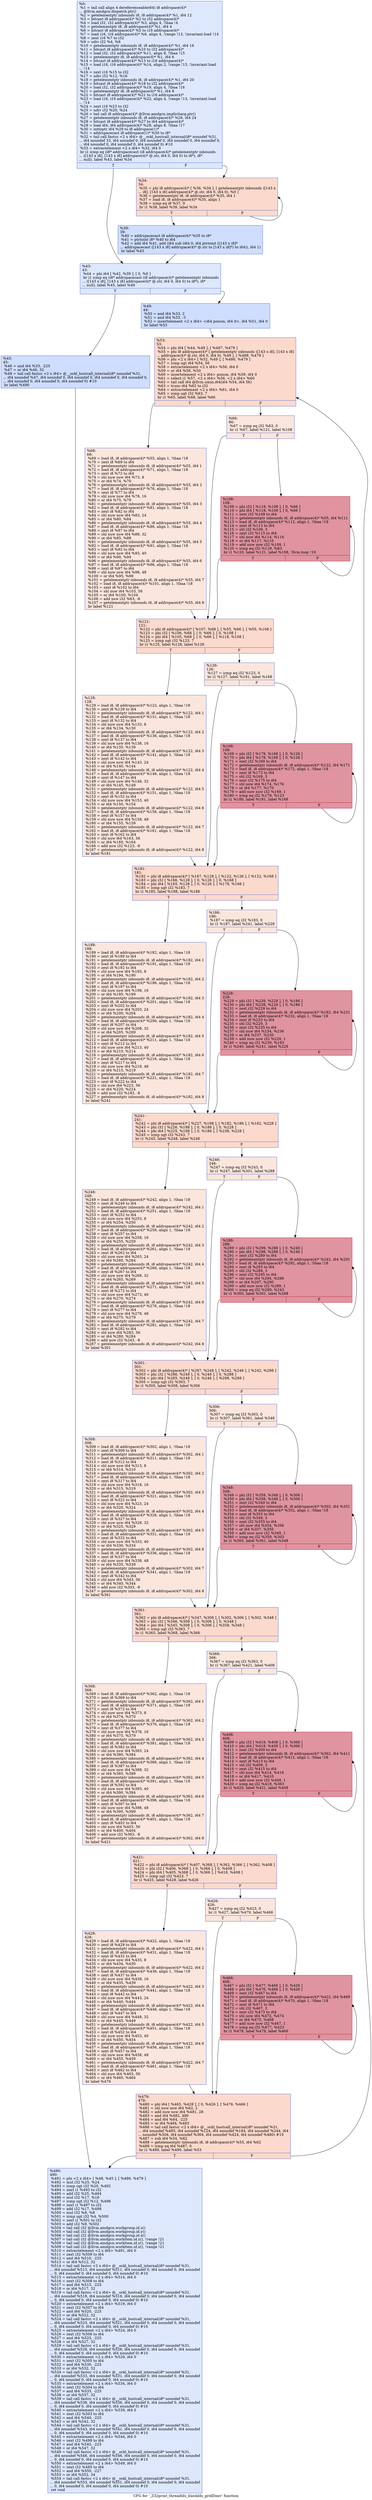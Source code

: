 digraph "CFG for '_Z32print_threadIds_blockIds_gridDimv' function" {
	label="CFG for '_Z32print_threadIds_blockIds_gridDimv' function";

	Node0x4cd8180 [shape=record,color="#3d50c3ff", style=filled, fillcolor="#b2ccfb70",label="{%0:\l  %1 = tail call align 4 dereferenceable(64) i8 addrspace(4)*\l... @llvm.amdgcn.dispatch.ptr()\l  %2 = getelementptr inbounds i8, i8 addrspace(4)* %1, i64 12\l  %3 = bitcast i8 addrspace(4)* %2 to i32 addrspace(4)*\l  %4 = load i32, i32 addrspace(4)* %3, align 4, !tbaa !4\l  %5 = getelementptr i8, i8 addrspace(4)* %1, i64 4\l  %6 = bitcast i8 addrspace(4)* %5 to i16 addrspace(4)*\l  %7 = load i16, i16 addrspace(4)* %6, align 4, !range !13, !invariant.load !14\l  %8 = zext i16 %7 to i32\l  %9 = udiv i32 %4, %8\l  %10 = getelementptr inbounds i8, i8 addrspace(4)* %1, i64 16\l  %11 = bitcast i8 addrspace(4)* %10 to i32 addrspace(4)*\l  %12 = load i32, i32 addrspace(4)* %11, align 8, !tbaa !15\l  %13 = getelementptr i8, i8 addrspace(4)* %1, i64 6\l  %14 = bitcast i8 addrspace(4)* %13 to i16 addrspace(4)*\l  %15 = load i16, i16 addrspace(4)* %14, align 2, !range !13, !invariant.load\l... !14\l  %16 = zext i16 %15 to i32\l  %17 = udiv i32 %12, %16\l  %18 = getelementptr inbounds i8, i8 addrspace(4)* %1, i64 20\l  %19 = bitcast i8 addrspace(4)* %18 to i32 addrspace(4)*\l  %20 = load i32, i32 addrspace(4)* %19, align 4, !tbaa !16\l  %21 = getelementptr i8, i8 addrspace(4)* %1, i64 8\l  %22 = bitcast i8 addrspace(4)* %21 to i16 addrspace(4)*\l  %23 = load i16, i16 addrspace(4)* %22, align 4, !range !13, !invariant.load\l... !14\l  %24 = zext i16 %23 to i32\l  %25 = udiv i32 %20, %24\l  %26 = tail call i8 addrspace(4)* @llvm.amdgcn.implicitarg.ptr()\l  %27 = getelementptr inbounds i8, i8 addrspace(4)* %26, i64 24\l  %28 = bitcast i8 addrspace(4)* %27 to i64 addrspace(4)*\l  %29 = load i64, i64 addrspace(4)* %28, align 8, !tbaa !17\l  %30 = inttoptr i64 %29 to i8 addrspace(1)*\l  %31 = addrspacecast i8 addrspace(1)* %30 to i8*\l  %32 = tail call fastcc \<2 x i64\> @__ockl_hostcall_internal(i8* noundef %31,\l... i64 noundef 33, i64 noundef 0, i64 noundef 0, i64 noundef 0, i64 noundef 0,\l... i64 noundef 0, i64 noundef 0, i64 noundef 0) #10\l  %33 = extractelement \<2 x i64\> %32, i64 0\l  br i1 icmp eq (i8* addrspacecast (i8 addrspace(4)* getelementptr inbounds\l... ([143 x i8], [143 x i8] addrspace(4)* @.str, i64 0, i64 0) to i8*), i8*\l... null), label %43, label %34\l|{<s0>T|<s1>F}}"];
	Node0x4cd8180:s0 -> Node0x4cdc440;
	Node0x4cd8180:s1 -> Node0x4cdcf20;
	Node0x4cdcf20 [shape=record,color="#3d50c3ff", style=filled, fillcolor="#f7ac8e70",label="{%34:\l34:                                               \l  %35 = phi i8 addrspace(4)* [ %36, %34 ], [ getelementptr inbounds ([143 x\l... i8], [143 x i8] addrspace(4)* @.str, i64 0, i64 0), %0 ]\l  %36 = getelementptr i8, i8 addrspace(4)* %35, i64 1\l  %37 = load i8, i8 addrspace(4)* %35, align 1\l  %38 = icmp eq i8 %37, 0\l  br i1 %38, label %39, label %34\l|{<s0>T|<s1>F}}"];
	Node0x4cdcf20:s0 -> Node0x4cdd330;
	Node0x4cdcf20:s1 -> Node0x4cdcf20;
	Node0x4cdd330 [shape=record,color="#3d50c3ff", style=filled, fillcolor="#93b5fe70",label="{%39:\l39:                                               \l  %40 = addrspacecast i8 addrspace(4)* %35 to i8*\l  %41 = ptrtoint i8* %40 to i64\l  %42 = add i64 %41, add (i64 sub (i64 0, i64 ptrtoint ([143 x i8]*\l... addrspacecast ([143 x i8] addrspace(4)* @.str to [143 x i8]*) to i64)), i64 1)\l  br label %43\l}"];
	Node0x4cdd330 -> Node0x4cdc440;
	Node0x4cdc440 [shape=record,color="#3d50c3ff", style=filled, fillcolor="#b2ccfb70",label="{%43:\l43:                                               \l  %44 = phi i64 [ %42, %39 ], [ 0, %0 ]\l  br i1 icmp eq (i8* addrspacecast (i8 addrspace(4)* getelementptr inbounds\l... ([143 x i8], [143 x i8] addrspace(4)* @.str, i64 0, i64 0) to i8*), i8*\l... null), label %45, label %49\l|{<s0>T|<s1>F}}"];
	Node0x4cdc440:s0 -> Node0x4cdd7a0;
	Node0x4cdc440:s1 -> Node0x4cdd830;
	Node0x4cdd7a0 [shape=record,color="#3d50c3ff", style=filled, fillcolor="#93b5fe70",label="{%45:\l45:                                               \l  %46 = and i64 %33, -225\l  %47 = or i64 %46, 32\l  %48 = tail call fastcc \<2 x i64\> @__ockl_hostcall_internal(i8* noundef %31,\l... i64 noundef %47, i64 noundef 0, i64 noundef 0, i64 noundef 0, i64 noundef 0,\l... i64 noundef 0, i64 noundef 0, i64 noundef 0) #10\l  br label %490\l}"];
	Node0x4cdd7a0 -> Node0x4cddac0;
	Node0x4cdd830 [shape=record,color="#3d50c3ff", style=filled, fillcolor="#93b5fe70",label="{%49:\l49:                                               \l  %50 = and i64 %33, 2\l  %51 = and i64 %33, -3\l  %52 = insertelement \<2 x i64\> \<i64 poison, i64 0\>, i64 %51, i64 0\l  br label %53\l}"];
	Node0x4cdd830 -> Node0x4cde660;
	Node0x4cde660 [shape=record,color="#3d50c3ff", style=filled, fillcolor="#f7ac8e70",label="{%53:\l53:                                               \l  %54 = phi i64 [ %44, %49 ], [ %487, %479 ]\l  %55 = phi i8 addrspace(4)* [ getelementptr inbounds ([143 x i8], [143 x i8]\l... addrspace(4)* @.str, i64 0, i64 0), %49 ], [ %488, %479 ]\l  %56 = phi \<2 x i64\> [ %52, %49 ], [ %486, %479 ]\l  %57 = icmp ugt i64 %54, 56\l  %58 = extractelement \<2 x i64\> %56, i64 0\l  %59 = or i64 %58, %50\l  %60 = insertelement \<2 x i64\> poison, i64 %59, i64 0\l  %61 = select i1 %57, \<2 x i64\> %56, \<2 x i64\> %60\l  %62 = tail call i64 @llvm.umin.i64(i64 %54, i64 56)\l  %63 = trunc i64 %62 to i32\l  %64 = extractelement \<2 x i64\> %61, i64 0\l  %65 = icmp ugt i32 %63, 7\l  br i1 %65, label %68, label %66\l|{<s0>T|<s1>F}}"];
	Node0x4cde660:s0 -> Node0x4cdc710;
	Node0x4cde660:s1 -> Node0x4cdc7a0;
	Node0x4cdc7a0 [shape=record,color="#3d50c3ff", style=filled, fillcolor="#f3c7b170",label="{%66:\l66:                                               \l  %67 = icmp eq i32 %63, 0\l  br i1 %67, label %121, label %108\l|{<s0>T|<s1>F}}"];
	Node0x4cdc7a0:s0 -> Node0x4cdf6d0;
	Node0x4cdc7a0:s1 -> Node0x4cdf720;
	Node0x4cdc710 [shape=record,color="#3d50c3ff", style=filled, fillcolor="#f3c7b170",label="{%68:\l68:                                               \l  %69 = load i8, i8 addrspace(4)* %55, align 1, !tbaa !18\l  %70 = zext i8 %69 to i64\l  %71 = getelementptr inbounds i8, i8 addrspace(4)* %55, i64 1\l  %72 = load i8, i8 addrspace(4)* %71, align 1, !tbaa !18\l  %73 = zext i8 %72 to i64\l  %74 = shl nuw nsw i64 %73, 8\l  %75 = or i64 %74, %70\l  %76 = getelementptr inbounds i8, i8 addrspace(4)* %55, i64 2\l  %77 = load i8, i8 addrspace(4)* %76, align 1, !tbaa !18\l  %78 = zext i8 %77 to i64\l  %79 = shl nuw nsw i64 %78, 16\l  %80 = or i64 %75, %79\l  %81 = getelementptr inbounds i8, i8 addrspace(4)* %55, i64 3\l  %82 = load i8, i8 addrspace(4)* %81, align 1, !tbaa !18\l  %83 = zext i8 %82 to i64\l  %84 = shl nuw nsw i64 %83, 24\l  %85 = or i64 %80, %84\l  %86 = getelementptr inbounds i8, i8 addrspace(4)* %55, i64 4\l  %87 = load i8, i8 addrspace(4)* %86, align 1, !tbaa !18\l  %88 = zext i8 %87 to i64\l  %89 = shl nuw nsw i64 %88, 32\l  %90 = or i64 %85, %89\l  %91 = getelementptr inbounds i8, i8 addrspace(4)* %55, i64 5\l  %92 = load i8, i8 addrspace(4)* %91, align 1, !tbaa !18\l  %93 = zext i8 %92 to i64\l  %94 = shl nuw nsw i64 %93, 40\l  %95 = or i64 %90, %94\l  %96 = getelementptr inbounds i8, i8 addrspace(4)* %55, i64 6\l  %97 = load i8, i8 addrspace(4)* %96, align 1, !tbaa !18\l  %98 = zext i8 %97 to i64\l  %99 = shl nuw nsw i64 %98, 48\l  %100 = or i64 %95, %99\l  %101 = getelementptr inbounds i8, i8 addrspace(4)* %55, i64 7\l  %102 = load i8, i8 addrspace(4)* %101, align 1, !tbaa !18\l  %103 = zext i8 %102 to i64\l  %104 = shl nuw i64 %103, 56\l  %105 = or i64 %100, %104\l  %106 = add nsw i32 %63, -8\l  %107 = getelementptr inbounds i8, i8 addrspace(4)* %55, i64 8\l  br label %121\l}"];
	Node0x4cdc710 -> Node0x4cdf6d0;
	Node0x4cdf720 [shape=record,color="#b70d28ff", style=filled, fillcolor="#b70d2870",label="{%108:\l108:                                              \l  %109 = phi i32 [ %119, %108 ], [ 0, %66 ]\l  %110 = phi i64 [ %118, %108 ], [ 0, %66 ]\l  %111 = zext i32 %109 to i64\l  %112 = getelementptr inbounds i8, i8 addrspace(4)* %55, i64 %111\l  %113 = load i8, i8 addrspace(4)* %112, align 1, !tbaa !18\l  %114 = zext i8 %113 to i64\l  %115 = shl i32 %109, 3\l  %116 = zext i32 %115 to i64\l  %117 = shl nuw i64 %114, %116\l  %118 = or i64 %117, %110\l  %119 = add nuw nsw i32 %109, 1\l  %120 = icmp eq i32 %119, %63\l  br i1 %120, label %121, label %108, !llvm.loop !19\l|{<s0>T|<s1>F}}"];
	Node0x4cdf720:s0 -> Node0x4cdf6d0;
	Node0x4cdf720:s1 -> Node0x4cdf720;
	Node0x4cdf6d0 [shape=record,color="#3d50c3ff", style=filled, fillcolor="#f7ac8e70",label="{%121:\l121:                                              \l  %122 = phi i8 addrspace(4)* [ %107, %68 ], [ %55, %66 ], [ %55, %108 ]\l  %123 = phi i32 [ %106, %68 ], [ 0, %66 ], [ 0, %108 ]\l  %124 = phi i64 [ %105, %68 ], [ 0, %66 ], [ %118, %108 ]\l  %125 = icmp ugt i32 %123, 7\l  br i1 %125, label %128, label %126\l|{<s0>T|<s1>F}}"];
	Node0x4cdf6d0:s0 -> Node0x4ce2140;
	Node0x4cdf6d0:s1 -> Node0x4ce2190;
	Node0x4ce2190 [shape=record,color="#3d50c3ff", style=filled, fillcolor="#f3c7b170",label="{%126:\l126:                                              \l  %127 = icmp eq i32 %123, 0\l  br i1 %127, label %181, label %168\l|{<s0>T|<s1>F}}"];
	Node0x4ce2190:s0 -> Node0x4ce2360;
	Node0x4ce2190:s1 -> Node0x4ce23b0;
	Node0x4ce2140 [shape=record,color="#3d50c3ff", style=filled, fillcolor="#f3c7b170",label="{%128:\l128:                                              \l  %129 = load i8, i8 addrspace(4)* %122, align 1, !tbaa !18\l  %130 = zext i8 %129 to i64\l  %131 = getelementptr inbounds i8, i8 addrspace(4)* %122, i64 1\l  %132 = load i8, i8 addrspace(4)* %131, align 1, !tbaa !18\l  %133 = zext i8 %132 to i64\l  %134 = shl nuw nsw i64 %133, 8\l  %135 = or i64 %134, %130\l  %136 = getelementptr inbounds i8, i8 addrspace(4)* %122, i64 2\l  %137 = load i8, i8 addrspace(4)* %136, align 1, !tbaa !18\l  %138 = zext i8 %137 to i64\l  %139 = shl nuw nsw i64 %138, 16\l  %140 = or i64 %135, %139\l  %141 = getelementptr inbounds i8, i8 addrspace(4)* %122, i64 3\l  %142 = load i8, i8 addrspace(4)* %141, align 1, !tbaa !18\l  %143 = zext i8 %142 to i64\l  %144 = shl nuw nsw i64 %143, 24\l  %145 = or i64 %140, %144\l  %146 = getelementptr inbounds i8, i8 addrspace(4)* %122, i64 4\l  %147 = load i8, i8 addrspace(4)* %146, align 1, !tbaa !18\l  %148 = zext i8 %147 to i64\l  %149 = shl nuw nsw i64 %148, 32\l  %150 = or i64 %145, %149\l  %151 = getelementptr inbounds i8, i8 addrspace(4)* %122, i64 5\l  %152 = load i8, i8 addrspace(4)* %151, align 1, !tbaa !18\l  %153 = zext i8 %152 to i64\l  %154 = shl nuw nsw i64 %153, 40\l  %155 = or i64 %150, %154\l  %156 = getelementptr inbounds i8, i8 addrspace(4)* %122, i64 6\l  %157 = load i8, i8 addrspace(4)* %156, align 1, !tbaa !18\l  %158 = zext i8 %157 to i64\l  %159 = shl nuw nsw i64 %158, 48\l  %160 = or i64 %155, %159\l  %161 = getelementptr inbounds i8, i8 addrspace(4)* %122, i64 7\l  %162 = load i8, i8 addrspace(4)* %161, align 1, !tbaa !18\l  %163 = zext i8 %162 to i64\l  %164 = shl nuw i64 %163, 56\l  %165 = or i64 %160, %164\l  %166 = add nsw i32 %123, -8\l  %167 = getelementptr inbounds i8, i8 addrspace(4)* %122, i64 8\l  br label %181\l}"];
	Node0x4ce2140 -> Node0x4ce2360;
	Node0x4ce23b0 [shape=record,color="#b70d28ff", style=filled, fillcolor="#b70d2870",label="{%168:\l168:                                              \l  %169 = phi i32 [ %179, %168 ], [ 0, %126 ]\l  %170 = phi i64 [ %178, %168 ], [ 0, %126 ]\l  %171 = zext i32 %169 to i64\l  %172 = getelementptr inbounds i8, i8 addrspace(4)* %122, i64 %171\l  %173 = load i8, i8 addrspace(4)* %172, align 1, !tbaa !18\l  %174 = zext i8 %173 to i64\l  %175 = shl i32 %169, 3\l  %176 = zext i32 %175 to i64\l  %177 = shl nuw i64 %174, %176\l  %178 = or i64 %177, %170\l  %179 = add nuw nsw i32 %169, 1\l  %180 = icmp eq i32 %179, %123\l  br i1 %180, label %181, label %168\l|{<s0>T|<s1>F}}"];
	Node0x4ce23b0:s0 -> Node0x4ce2360;
	Node0x4ce23b0:s1 -> Node0x4ce23b0;
	Node0x4ce2360 [shape=record,color="#3d50c3ff", style=filled, fillcolor="#f7ac8e70",label="{%181:\l181:                                              \l  %182 = phi i8 addrspace(4)* [ %167, %128 ], [ %122, %126 ], [ %122, %168 ]\l  %183 = phi i32 [ %166, %128 ], [ 0, %126 ], [ 0, %168 ]\l  %184 = phi i64 [ %165, %128 ], [ 0, %126 ], [ %178, %168 ]\l  %185 = icmp ugt i32 %183, 7\l  br i1 %185, label %188, label %186\l|{<s0>T|<s1>F}}"];
	Node0x4ce2360:s0 -> Node0x4ce48a0;
	Node0x4ce2360:s1 -> Node0x4ce48f0;
	Node0x4ce48f0 [shape=record,color="#3d50c3ff", style=filled, fillcolor="#f3c7b170",label="{%186:\l186:                                              \l  %187 = icmp eq i32 %183, 0\l  br i1 %187, label %241, label %228\l|{<s0>T|<s1>F}}"];
	Node0x4ce48f0:s0 -> Node0x4ce4a80;
	Node0x4ce48f0:s1 -> Node0x4ce4ad0;
	Node0x4ce48a0 [shape=record,color="#3d50c3ff", style=filled, fillcolor="#f3c7b170",label="{%188:\l188:                                              \l  %189 = load i8, i8 addrspace(4)* %182, align 1, !tbaa !18\l  %190 = zext i8 %189 to i64\l  %191 = getelementptr inbounds i8, i8 addrspace(4)* %182, i64 1\l  %192 = load i8, i8 addrspace(4)* %191, align 1, !tbaa !18\l  %193 = zext i8 %192 to i64\l  %194 = shl nuw nsw i64 %193, 8\l  %195 = or i64 %194, %190\l  %196 = getelementptr inbounds i8, i8 addrspace(4)* %182, i64 2\l  %197 = load i8, i8 addrspace(4)* %196, align 1, !tbaa !18\l  %198 = zext i8 %197 to i64\l  %199 = shl nuw nsw i64 %198, 16\l  %200 = or i64 %195, %199\l  %201 = getelementptr inbounds i8, i8 addrspace(4)* %182, i64 3\l  %202 = load i8, i8 addrspace(4)* %201, align 1, !tbaa !18\l  %203 = zext i8 %202 to i64\l  %204 = shl nuw nsw i64 %203, 24\l  %205 = or i64 %200, %204\l  %206 = getelementptr inbounds i8, i8 addrspace(4)* %182, i64 4\l  %207 = load i8, i8 addrspace(4)* %206, align 1, !tbaa !18\l  %208 = zext i8 %207 to i64\l  %209 = shl nuw nsw i64 %208, 32\l  %210 = or i64 %205, %209\l  %211 = getelementptr inbounds i8, i8 addrspace(4)* %182, i64 5\l  %212 = load i8, i8 addrspace(4)* %211, align 1, !tbaa !18\l  %213 = zext i8 %212 to i64\l  %214 = shl nuw nsw i64 %213, 40\l  %215 = or i64 %210, %214\l  %216 = getelementptr inbounds i8, i8 addrspace(4)* %182, i64 6\l  %217 = load i8, i8 addrspace(4)* %216, align 1, !tbaa !18\l  %218 = zext i8 %217 to i64\l  %219 = shl nuw nsw i64 %218, 48\l  %220 = or i64 %215, %219\l  %221 = getelementptr inbounds i8, i8 addrspace(4)* %182, i64 7\l  %222 = load i8, i8 addrspace(4)* %221, align 1, !tbaa !18\l  %223 = zext i8 %222 to i64\l  %224 = shl nuw i64 %223, 56\l  %225 = or i64 %220, %224\l  %226 = add nsw i32 %183, -8\l  %227 = getelementptr inbounds i8, i8 addrspace(4)* %182, i64 8\l  br label %241\l}"];
	Node0x4ce48a0 -> Node0x4ce4a80;
	Node0x4ce4ad0 [shape=record,color="#b70d28ff", style=filled, fillcolor="#b70d2870",label="{%228:\l228:                                              \l  %229 = phi i32 [ %239, %228 ], [ 0, %186 ]\l  %230 = phi i64 [ %238, %228 ], [ 0, %186 ]\l  %231 = zext i32 %229 to i64\l  %232 = getelementptr inbounds i8, i8 addrspace(4)* %182, i64 %231\l  %233 = load i8, i8 addrspace(4)* %232, align 1, !tbaa !18\l  %234 = zext i8 %233 to i64\l  %235 = shl i32 %229, 3\l  %236 = zext i32 %235 to i64\l  %237 = shl nuw i64 %234, %236\l  %238 = or i64 %237, %230\l  %239 = add nuw nsw i32 %229, 1\l  %240 = icmp eq i32 %239, %183\l  br i1 %240, label %241, label %228\l|{<s0>T|<s1>F}}"];
	Node0x4ce4ad0:s0 -> Node0x4ce4a80;
	Node0x4ce4ad0:s1 -> Node0x4ce4ad0;
	Node0x4ce4a80 [shape=record,color="#3d50c3ff", style=filled, fillcolor="#f7ac8e70",label="{%241:\l241:                                              \l  %242 = phi i8 addrspace(4)* [ %227, %188 ], [ %182, %186 ], [ %182, %228 ]\l  %243 = phi i32 [ %226, %188 ], [ 0, %186 ], [ 0, %228 ]\l  %244 = phi i64 [ %225, %188 ], [ 0, %186 ], [ %238, %228 ]\l  %245 = icmp ugt i32 %243, 7\l  br i1 %245, label %248, label %246\l|{<s0>T|<s1>F}}"];
	Node0x4ce4a80:s0 -> Node0x4ce6b20;
	Node0x4ce4a80:s1 -> Node0x4ce6b70;
	Node0x4ce6b70 [shape=record,color="#3d50c3ff", style=filled, fillcolor="#f3c7b170",label="{%246:\l246:                                              \l  %247 = icmp eq i32 %243, 0\l  br i1 %247, label %301, label %288\l|{<s0>T|<s1>F}}"];
	Node0x4ce6b70:s0 -> Node0x4ce6d00;
	Node0x4ce6b70:s1 -> Node0x4ce6d50;
	Node0x4ce6b20 [shape=record,color="#3d50c3ff", style=filled, fillcolor="#f3c7b170",label="{%248:\l248:                                              \l  %249 = load i8, i8 addrspace(4)* %242, align 1, !tbaa !18\l  %250 = zext i8 %249 to i64\l  %251 = getelementptr inbounds i8, i8 addrspace(4)* %242, i64 1\l  %252 = load i8, i8 addrspace(4)* %251, align 1, !tbaa !18\l  %253 = zext i8 %252 to i64\l  %254 = shl nuw nsw i64 %253, 8\l  %255 = or i64 %254, %250\l  %256 = getelementptr inbounds i8, i8 addrspace(4)* %242, i64 2\l  %257 = load i8, i8 addrspace(4)* %256, align 1, !tbaa !18\l  %258 = zext i8 %257 to i64\l  %259 = shl nuw nsw i64 %258, 16\l  %260 = or i64 %255, %259\l  %261 = getelementptr inbounds i8, i8 addrspace(4)* %242, i64 3\l  %262 = load i8, i8 addrspace(4)* %261, align 1, !tbaa !18\l  %263 = zext i8 %262 to i64\l  %264 = shl nuw nsw i64 %263, 24\l  %265 = or i64 %260, %264\l  %266 = getelementptr inbounds i8, i8 addrspace(4)* %242, i64 4\l  %267 = load i8, i8 addrspace(4)* %266, align 1, !tbaa !18\l  %268 = zext i8 %267 to i64\l  %269 = shl nuw nsw i64 %268, 32\l  %270 = or i64 %265, %269\l  %271 = getelementptr inbounds i8, i8 addrspace(4)* %242, i64 5\l  %272 = load i8, i8 addrspace(4)* %271, align 1, !tbaa !18\l  %273 = zext i8 %272 to i64\l  %274 = shl nuw nsw i64 %273, 40\l  %275 = or i64 %270, %274\l  %276 = getelementptr inbounds i8, i8 addrspace(4)* %242, i64 6\l  %277 = load i8, i8 addrspace(4)* %276, align 1, !tbaa !18\l  %278 = zext i8 %277 to i64\l  %279 = shl nuw nsw i64 %278, 48\l  %280 = or i64 %275, %279\l  %281 = getelementptr inbounds i8, i8 addrspace(4)* %242, i64 7\l  %282 = load i8, i8 addrspace(4)* %281, align 1, !tbaa !18\l  %283 = zext i8 %282 to i64\l  %284 = shl nuw i64 %283, 56\l  %285 = or i64 %280, %284\l  %286 = add nsw i32 %243, -8\l  %287 = getelementptr inbounds i8, i8 addrspace(4)* %242, i64 8\l  br label %301\l}"];
	Node0x4ce6b20 -> Node0x4ce6d00;
	Node0x4ce6d50 [shape=record,color="#b70d28ff", style=filled, fillcolor="#b70d2870",label="{%288:\l288:                                              \l  %289 = phi i32 [ %299, %288 ], [ 0, %246 ]\l  %290 = phi i64 [ %298, %288 ], [ 0, %246 ]\l  %291 = zext i32 %289 to i64\l  %292 = getelementptr inbounds i8, i8 addrspace(4)* %242, i64 %291\l  %293 = load i8, i8 addrspace(4)* %292, align 1, !tbaa !18\l  %294 = zext i8 %293 to i64\l  %295 = shl i32 %289, 3\l  %296 = zext i32 %295 to i64\l  %297 = shl nuw i64 %294, %296\l  %298 = or i64 %297, %290\l  %299 = add nuw nsw i32 %289, 1\l  %300 = icmp eq i32 %299, %243\l  br i1 %300, label %301, label %288\l|{<s0>T|<s1>F}}"];
	Node0x4ce6d50:s0 -> Node0x4ce6d00;
	Node0x4ce6d50:s1 -> Node0x4ce6d50;
	Node0x4ce6d00 [shape=record,color="#3d50c3ff", style=filled, fillcolor="#f7ac8e70",label="{%301:\l301:                                              \l  %302 = phi i8 addrspace(4)* [ %287, %248 ], [ %242, %246 ], [ %242, %288 ]\l  %303 = phi i32 [ %286, %248 ], [ 0, %246 ], [ 0, %288 ]\l  %304 = phi i64 [ %285, %248 ], [ 0, %246 ], [ %298, %288 ]\l  %305 = icmp ugt i32 %303, 7\l  br i1 %305, label %308, label %306\l|{<s0>T|<s1>F}}"];
	Node0x4ce6d00:s0 -> Node0x4ce95a0;
	Node0x4ce6d00:s1 -> Node0x4ce95f0;
	Node0x4ce95f0 [shape=record,color="#3d50c3ff", style=filled, fillcolor="#f3c7b170",label="{%306:\l306:                                              \l  %307 = icmp eq i32 %303, 0\l  br i1 %307, label %361, label %348\l|{<s0>T|<s1>F}}"];
	Node0x4ce95f0:s0 -> Node0x4ce9780;
	Node0x4ce95f0:s1 -> Node0x4ce97d0;
	Node0x4ce95a0 [shape=record,color="#3d50c3ff", style=filled, fillcolor="#f3c7b170",label="{%308:\l308:                                              \l  %309 = load i8, i8 addrspace(4)* %302, align 1, !tbaa !18\l  %310 = zext i8 %309 to i64\l  %311 = getelementptr inbounds i8, i8 addrspace(4)* %302, i64 1\l  %312 = load i8, i8 addrspace(4)* %311, align 1, !tbaa !18\l  %313 = zext i8 %312 to i64\l  %314 = shl nuw nsw i64 %313, 8\l  %315 = or i64 %314, %310\l  %316 = getelementptr inbounds i8, i8 addrspace(4)* %302, i64 2\l  %317 = load i8, i8 addrspace(4)* %316, align 1, !tbaa !18\l  %318 = zext i8 %317 to i64\l  %319 = shl nuw nsw i64 %318, 16\l  %320 = or i64 %315, %319\l  %321 = getelementptr inbounds i8, i8 addrspace(4)* %302, i64 3\l  %322 = load i8, i8 addrspace(4)* %321, align 1, !tbaa !18\l  %323 = zext i8 %322 to i64\l  %324 = shl nuw nsw i64 %323, 24\l  %325 = or i64 %320, %324\l  %326 = getelementptr inbounds i8, i8 addrspace(4)* %302, i64 4\l  %327 = load i8, i8 addrspace(4)* %326, align 1, !tbaa !18\l  %328 = zext i8 %327 to i64\l  %329 = shl nuw nsw i64 %328, 32\l  %330 = or i64 %325, %329\l  %331 = getelementptr inbounds i8, i8 addrspace(4)* %302, i64 5\l  %332 = load i8, i8 addrspace(4)* %331, align 1, !tbaa !18\l  %333 = zext i8 %332 to i64\l  %334 = shl nuw nsw i64 %333, 40\l  %335 = or i64 %330, %334\l  %336 = getelementptr inbounds i8, i8 addrspace(4)* %302, i64 6\l  %337 = load i8, i8 addrspace(4)* %336, align 1, !tbaa !18\l  %338 = zext i8 %337 to i64\l  %339 = shl nuw nsw i64 %338, 48\l  %340 = or i64 %335, %339\l  %341 = getelementptr inbounds i8, i8 addrspace(4)* %302, i64 7\l  %342 = load i8, i8 addrspace(4)* %341, align 1, !tbaa !18\l  %343 = zext i8 %342 to i64\l  %344 = shl nuw i64 %343, 56\l  %345 = or i64 %340, %344\l  %346 = add nsw i32 %303, -8\l  %347 = getelementptr inbounds i8, i8 addrspace(4)* %302, i64 8\l  br label %361\l}"];
	Node0x4ce95a0 -> Node0x4ce9780;
	Node0x4ce97d0 [shape=record,color="#b70d28ff", style=filled, fillcolor="#b70d2870",label="{%348:\l348:                                              \l  %349 = phi i32 [ %359, %348 ], [ 0, %306 ]\l  %350 = phi i64 [ %358, %348 ], [ 0, %306 ]\l  %351 = zext i32 %349 to i64\l  %352 = getelementptr inbounds i8, i8 addrspace(4)* %302, i64 %351\l  %353 = load i8, i8 addrspace(4)* %352, align 1, !tbaa !18\l  %354 = zext i8 %353 to i64\l  %355 = shl i32 %349, 3\l  %356 = zext i32 %355 to i64\l  %357 = shl nuw i64 %354, %356\l  %358 = or i64 %357, %350\l  %359 = add nuw nsw i32 %349, 1\l  %360 = icmp eq i32 %359, %303\l  br i1 %360, label %361, label %348\l|{<s0>T|<s1>F}}"];
	Node0x4ce97d0:s0 -> Node0x4ce9780;
	Node0x4ce97d0:s1 -> Node0x4ce97d0;
	Node0x4ce9780 [shape=record,color="#3d50c3ff", style=filled, fillcolor="#f7ac8e70",label="{%361:\l361:                                              \l  %362 = phi i8 addrspace(4)* [ %347, %308 ], [ %302, %306 ], [ %302, %348 ]\l  %363 = phi i32 [ %346, %308 ], [ 0, %306 ], [ 0, %348 ]\l  %364 = phi i64 [ %345, %308 ], [ 0, %306 ], [ %358, %348 ]\l  %365 = icmp ugt i32 %363, 7\l  br i1 %365, label %368, label %366\l|{<s0>T|<s1>F}}"];
	Node0x4ce9780:s0 -> Node0x4cec240;
	Node0x4ce9780:s1 -> Node0x4cec290;
	Node0x4cec290 [shape=record,color="#3d50c3ff", style=filled, fillcolor="#f3c7b170",label="{%366:\l366:                                              \l  %367 = icmp eq i32 %363, 0\l  br i1 %367, label %421, label %408\l|{<s0>T|<s1>F}}"];
	Node0x4cec290:s0 -> Node0x4cec420;
	Node0x4cec290:s1 -> Node0x4cec470;
	Node0x4cec240 [shape=record,color="#3d50c3ff", style=filled, fillcolor="#f3c7b170",label="{%368:\l368:                                              \l  %369 = load i8, i8 addrspace(4)* %362, align 1, !tbaa !18\l  %370 = zext i8 %369 to i64\l  %371 = getelementptr inbounds i8, i8 addrspace(4)* %362, i64 1\l  %372 = load i8, i8 addrspace(4)* %371, align 1, !tbaa !18\l  %373 = zext i8 %372 to i64\l  %374 = shl nuw nsw i64 %373, 8\l  %375 = or i64 %374, %370\l  %376 = getelementptr inbounds i8, i8 addrspace(4)* %362, i64 2\l  %377 = load i8, i8 addrspace(4)* %376, align 1, !tbaa !18\l  %378 = zext i8 %377 to i64\l  %379 = shl nuw nsw i64 %378, 16\l  %380 = or i64 %375, %379\l  %381 = getelementptr inbounds i8, i8 addrspace(4)* %362, i64 3\l  %382 = load i8, i8 addrspace(4)* %381, align 1, !tbaa !18\l  %383 = zext i8 %382 to i64\l  %384 = shl nuw nsw i64 %383, 24\l  %385 = or i64 %380, %384\l  %386 = getelementptr inbounds i8, i8 addrspace(4)* %362, i64 4\l  %387 = load i8, i8 addrspace(4)* %386, align 1, !tbaa !18\l  %388 = zext i8 %387 to i64\l  %389 = shl nuw nsw i64 %388, 32\l  %390 = or i64 %385, %389\l  %391 = getelementptr inbounds i8, i8 addrspace(4)* %362, i64 5\l  %392 = load i8, i8 addrspace(4)* %391, align 1, !tbaa !18\l  %393 = zext i8 %392 to i64\l  %394 = shl nuw nsw i64 %393, 40\l  %395 = or i64 %390, %394\l  %396 = getelementptr inbounds i8, i8 addrspace(4)* %362, i64 6\l  %397 = load i8, i8 addrspace(4)* %396, align 1, !tbaa !18\l  %398 = zext i8 %397 to i64\l  %399 = shl nuw nsw i64 %398, 48\l  %400 = or i64 %395, %399\l  %401 = getelementptr inbounds i8, i8 addrspace(4)* %362, i64 7\l  %402 = load i8, i8 addrspace(4)* %401, align 1, !tbaa !18\l  %403 = zext i8 %402 to i64\l  %404 = shl nuw i64 %403, 56\l  %405 = or i64 %400, %404\l  %406 = add nsw i32 %363, -8\l  %407 = getelementptr inbounds i8, i8 addrspace(4)* %362, i64 8\l  br label %421\l}"];
	Node0x4cec240 -> Node0x4cec420;
	Node0x4cec470 [shape=record,color="#b70d28ff", style=filled, fillcolor="#b70d2870",label="{%408:\l408:                                              \l  %409 = phi i32 [ %419, %408 ], [ 0, %366 ]\l  %410 = phi i64 [ %418, %408 ], [ 0, %366 ]\l  %411 = zext i32 %409 to i64\l  %412 = getelementptr inbounds i8, i8 addrspace(4)* %362, i64 %411\l  %413 = load i8, i8 addrspace(4)* %412, align 1, !tbaa !18\l  %414 = zext i8 %413 to i64\l  %415 = shl i32 %409, 3\l  %416 = zext i32 %415 to i64\l  %417 = shl nuw i64 %414, %416\l  %418 = or i64 %417, %410\l  %419 = add nuw nsw i32 %409, 1\l  %420 = icmp eq i32 %419, %363\l  br i1 %420, label %421, label %408\l|{<s0>T|<s1>F}}"];
	Node0x4cec470:s0 -> Node0x4cec420;
	Node0x4cec470:s1 -> Node0x4cec470;
	Node0x4cec420 [shape=record,color="#3d50c3ff", style=filled, fillcolor="#f7ac8e70",label="{%421:\l421:                                              \l  %422 = phi i8 addrspace(4)* [ %407, %368 ], [ %362, %366 ], [ %362, %408 ]\l  %423 = phi i32 [ %406, %368 ], [ 0, %366 ], [ 0, %408 ]\l  %424 = phi i64 [ %405, %368 ], [ 0, %366 ], [ %418, %408 ]\l  %425 = icmp ugt i32 %423, 7\l  br i1 %425, label %428, label %426\l|{<s0>T|<s1>F}}"];
	Node0x4cec420:s0 -> Node0x4ceeaa0;
	Node0x4cec420:s1 -> Node0x4ceeaf0;
	Node0x4ceeaf0 [shape=record,color="#3d50c3ff", style=filled, fillcolor="#f3c7b170",label="{%426:\l426:                                              \l  %427 = icmp eq i32 %423, 0\l  br i1 %427, label %479, label %466\l|{<s0>T|<s1>F}}"];
	Node0x4ceeaf0:s0 -> Node0x4cde750;
	Node0x4ceeaf0:s1 -> Node0x4ceec80;
	Node0x4ceeaa0 [shape=record,color="#3d50c3ff", style=filled, fillcolor="#f3c7b170",label="{%428:\l428:                                              \l  %429 = load i8, i8 addrspace(4)* %422, align 1, !tbaa !18\l  %430 = zext i8 %429 to i64\l  %431 = getelementptr inbounds i8, i8 addrspace(4)* %422, i64 1\l  %432 = load i8, i8 addrspace(4)* %431, align 1, !tbaa !18\l  %433 = zext i8 %432 to i64\l  %434 = shl nuw nsw i64 %433, 8\l  %435 = or i64 %434, %430\l  %436 = getelementptr inbounds i8, i8 addrspace(4)* %422, i64 2\l  %437 = load i8, i8 addrspace(4)* %436, align 1, !tbaa !18\l  %438 = zext i8 %437 to i64\l  %439 = shl nuw nsw i64 %438, 16\l  %440 = or i64 %435, %439\l  %441 = getelementptr inbounds i8, i8 addrspace(4)* %422, i64 3\l  %442 = load i8, i8 addrspace(4)* %441, align 1, !tbaa !18\l  %443 = zext i8 %442 to i64\l  %444 = shl nuw nsw i64 %443, 24\l  %445 = or i64 %440, %444\l  %446 = getelementptr inbounds i8, i8 addrspace(4)* %422, i64 4\l  %447 = load i8, i8 addrspace(4)* %446, align 1, !tbaa !18\l  %448 = zext i8 %447 to i64\l  %449 = shl nuw nsw i64 %448, 32\l  %450 = or i64 %445, %449\l  %451 = getelementptr inbounds i8, i8 addrspace(4)* %422, i64 5\l  %452 = load i8, i8 addrspace(4)* %451, align 1, !tbaa !18\l  %453 = zext i8 %452 to i64\l  %454 = shl nuw nsw i64 %453, 40\l  %455 = or i64 %450, %454\l  %456 = getelementptr inbounds i8, i8 addrspace(4)* %422, i64 6\l  %457 = load i8, i8 addrspace(4)* %456, align 1, !tbaa !18\l  %458 = zext i8 %457 to i64\l  %459 = shl nuw nsw i64 %458, 48\l  %460 = or i64 %455, %459\l  %461 = getelementptr inbounds i8, i8 addrspace(4)* %422, i64 7\l  %462 = load i8, i8 addrspace(4)* %461, align 1, !tbaa !18\l  %463 = zext i8 %462 to i64\l  %464 = shl nuw i64 %463, 56\l  %465 = or i64 %460, %464\l  br label %479\l}"];
	Node0x4ceeaa0 -> Node0x4cde750;
	Node0x4ceec80 [shape=record,color="#b70d28ff", style=filled, fillcolor="#b70d2870",label="{%466:\l466:                                              \l  %467 = phi i32 [ %477, %466 ], [ 0, %426 ]\l  %468 = phi i64 [ %476, %466 ], [ 0, %426 ]\l  %469 = zext i32 %467 to i64\l  %470 = getelementptr inbounds i8, i8 addrspace(4)* %422, i64 %469\l  %471 = load i8, i8 addrspace(4)* %470, align 1, !tbaa !18\l  %472 = zext i8 %471 to i64\l  %473 = shl i32 %467, 3\l  %474 = zext i32 %473 to i64\l  %475 = shl nuw i64 %472, %474\l  %476 = or i64 %475, %468\l  %477 = add nuw nsw i32 %467, 1\l  %478 = icmp eq i32 %477, %423\l  br i1 %478, label %479, label %466\l|{<s0>T|<s1>F}}"];
	Node0x4ceec80:s0 -> Node0x4cde750;
	Node0x4ceec80:s1 -> Node0x4ceec80;
	Node0x4cde750 [shape=record,color="#3d50c3ff", style=filled, fillcolor="#f7ac8e70",label="{%479:\l479:                                              \l  %480 = phi i64 [ %465, %428 ], [ 0, %426 ], [ %476, %466 ]\l  %481 = shl nuw nsw i64 %62, 2\l  %482 = add nuw nsw i64 %481, 28\l  %483 = and i64 %482, 480\l  %484 = and i64 %64, -225\l  %485 = or i64 %484, %483\l  %486 = tail call fastcc \<2 x i64\> @__ockl_hostcall_internal(i8* noundef %31,\l... i64 noundef %485, i64 noundef %124, i64 noundef %184, i64 noundef %244, i64\l... noundef %304, i64 noundef %364, i64 noundef %424, i64 noundef %480) #10\l  %487 = sub i64 %54, %62\l  %488 = getelementptr inbounds i8, i8 addrspace(4)* %55, i64 %62\l  %489 = icmp eq i64 %487, 0\l  br i1 %489, label %490, label %53\l|{<s0>T|<s1>F}}"];
	Node0x4cde750:s0 -> Node0x4cddac0;
	Node0x4cde750:s1 -> Node0x4cde660;
	Node0x4cddac0 [shape=record,color="#3d50c3ff", style=filled, fillcolor="#b2ccfb70",label="{%490:\l490:                                              \l  %491 = phi \<2 x i64\> [ %48, %45 ], [ %486, %479 ]\l  %492 = mul i32 %25, %24\l  %493 = icmp ugt i32 %20, %492\l  %494 = zext i1 %493 to i32\l  %495 = add i32 %25, %494\l  %496 = mul i32 %17, %16\l  %497 = icmp ugt i32 %12, %496\l  %498 = zext i1 %497 to i32\l  %499 = add i32 %17, %498\l  %500 = mul i32 %9, %8\l  %501 = icmp ugt i32 %4, %500\l  %502 = zext i1 %501 to i32\l  %503 = add i32 %9, %502\l  %504 = tail call i32 @llvm.amdgcn.workgroup.id.z()\l  %505 = tail call i32 @llvm.amdgcn.workgroup.id.y()\l  %506 = tail call i32 @llvm.amdgcn.workgroup.id.x()\l  %507 = tail call i32 @llvm.amdgcn.workitem.id.z(), !range !21\l  %508 = tail call i32 @llvm.amdgcn.workitem.id.y(), !range !21\l  %509 = tail call i32 @llvm.amdgcn.workitem.id.x(), !range !21\l  %510 = extractelement \<2 x i64\> %491, i64 0\l  %511 = zext i32 %509 to i64\l  %512 = and i64 %510, -225\l  %513 = or i64 %512, 32\l  %514 = tail call fastcc \<2 x i64\> @__ockl_hostcall_internal(i8* noundef %31,\l... i64 noundef %513, i64 noundef %511, i64 noundef 0, i64 noundef 0, i64 noundef\l... 0, i64 noundef 0, i64 noundef 0, i64 noundef 0) #10\l  %515 = extractelement \<2 x i64\> %514, i64 0\l  %516 = zext i32 %508 to i64\l  %517 = and i64 %515, -225\l  %518 = or i64 %517, 32\l  %519 = tail call fastcc \<2 x i64\> @__ockl_hostcall_internal(i8* noundef %31,\l... i64 noundef %518, i64 noundef %516, i64 noundef 0, i64 noundef 0, i64 noundef\l... 0, i64 noundef 0, i64 noundef 0, i64 noundef 0) #10\l  %520 = extractelement \<2 x i64\> %519, i64 0\l  %521 = zext i32 %507 to i64\l  %522 = and i64 %520, -225\l  %523 = or i64 %522, 32\l  %524 = tail call fastcc \<2 x i64\> @__ockl_hostcall_internal(i8* noundef %31,\l... i64 noundef %523, i64 noundef %521, i64 noundef 0, i64 noundef 0, i64 noundef\l... 0, i64 noundef 0, i64 noundef 0, i64 noundef 0) #10\l  %525 = extractelement \<2 x i64\> %524, i64 0\l  %526 = zext i32 %506 to i64\l  %527 = and i64 %525, -225\l  %528 = or i64 %527, 32\l  %529 = tail call fastcc \<2 x i64\> @__ockl_hostcall_internal(i8* noundef %31,\l... i64 noundef %528, i64 noundef %526, i64 noundef 0, i64 noundef 0, i64 noundef\l... 0, i64 noundef 0, i64 noundef 0, i64 noundef 0) #10\l  %530 = extractelement \<2 x i64\> %529, i64 0\l  %531 = zext i32 %505 to i64\l  %532 = and i64 %530, -225\l  %533 = or i64 %532, 32\l  %534 = tail call fastcc \<2 x i64\> @__ockl_hostcall_internal(i8* noundef %31,\l... i64 noundef %533, i64 noundef %531, i64 noundef 0, i64 noundef 0, i64 noundef\l... 0, i64 noundef 0, i64 noundef 0, i64 noundef 0) #10\l  %535 = extractelement \<2 x i64\> %534, i64 0\l  %536 = zext i32 %504 to i64\l  %537 = and i64 %535, -225\l  %538 = or i64 %537, 32\l  %539 = tail call fastcc \<2 x i64\> @__ockl_hostcall_internal(i8* noundef %31,\l... i64 noundef %538, i64 noundef %536, i64 noundef 0, i64 noundef 0, i64 noundef\l... 0, i64 noundef 0, i64 noundef 0, i64 noundef 0) #10\l  %540 = extractelement \<2 x i64\> %539, i64 0\l  %541 = zext i32 %503 to i64\l  %542 = and i64 %540, -225\l  %543 = or i64 %542, 32\l  %544 = tail call fastcc \<2 x i64\> @__ockl_hostcall_internal(i8* noundef %31,\l... i64 noundef %543, i64 noundef %541, i64 noundef 0, i64 noundef 0, i64 noundef\l... 0, i64 noundef 0, i64 noundef 0, i64 noundef 0) #10\l  %545 = extractelement \<2 x i64\> %544, i64 0\l  %546 = zext i32 %499 to i64\l  %547 = and i64 %545, -225\l  %548 = or i64 %547, 32\l  %549 = tail call fastcc \<2 x i64\> @__ockl_hostcall_internal(i8* noundef %31,\l... i64 noundef %548, i64 noundef %546, i64 noundef 0, i64 noundef 0, i64 noundef\l... 0, i64 noundef 0, i64 noundef 0, i64 noundef 0) #10\l  %550 = extractelement \<2 x i64\> %549, i64 0\l  %551 = zext i32 %495 to i64\l  %552 = and i64 %550, -227\l  %553 = or i64 %552, 34\l  %554 = tail call fastcc \<2 x i64\> @__ockl_hostcall_internal(i8* noundef %31,\l... i64 noundef %553, i64 noundef %551, i64 noundef 0, i64 noundef 0, i64 noundef\l... 0, i64 noundef 0, i64 noundef 0, i64 noundef 0) #10\l  ret void\l}"];
}
